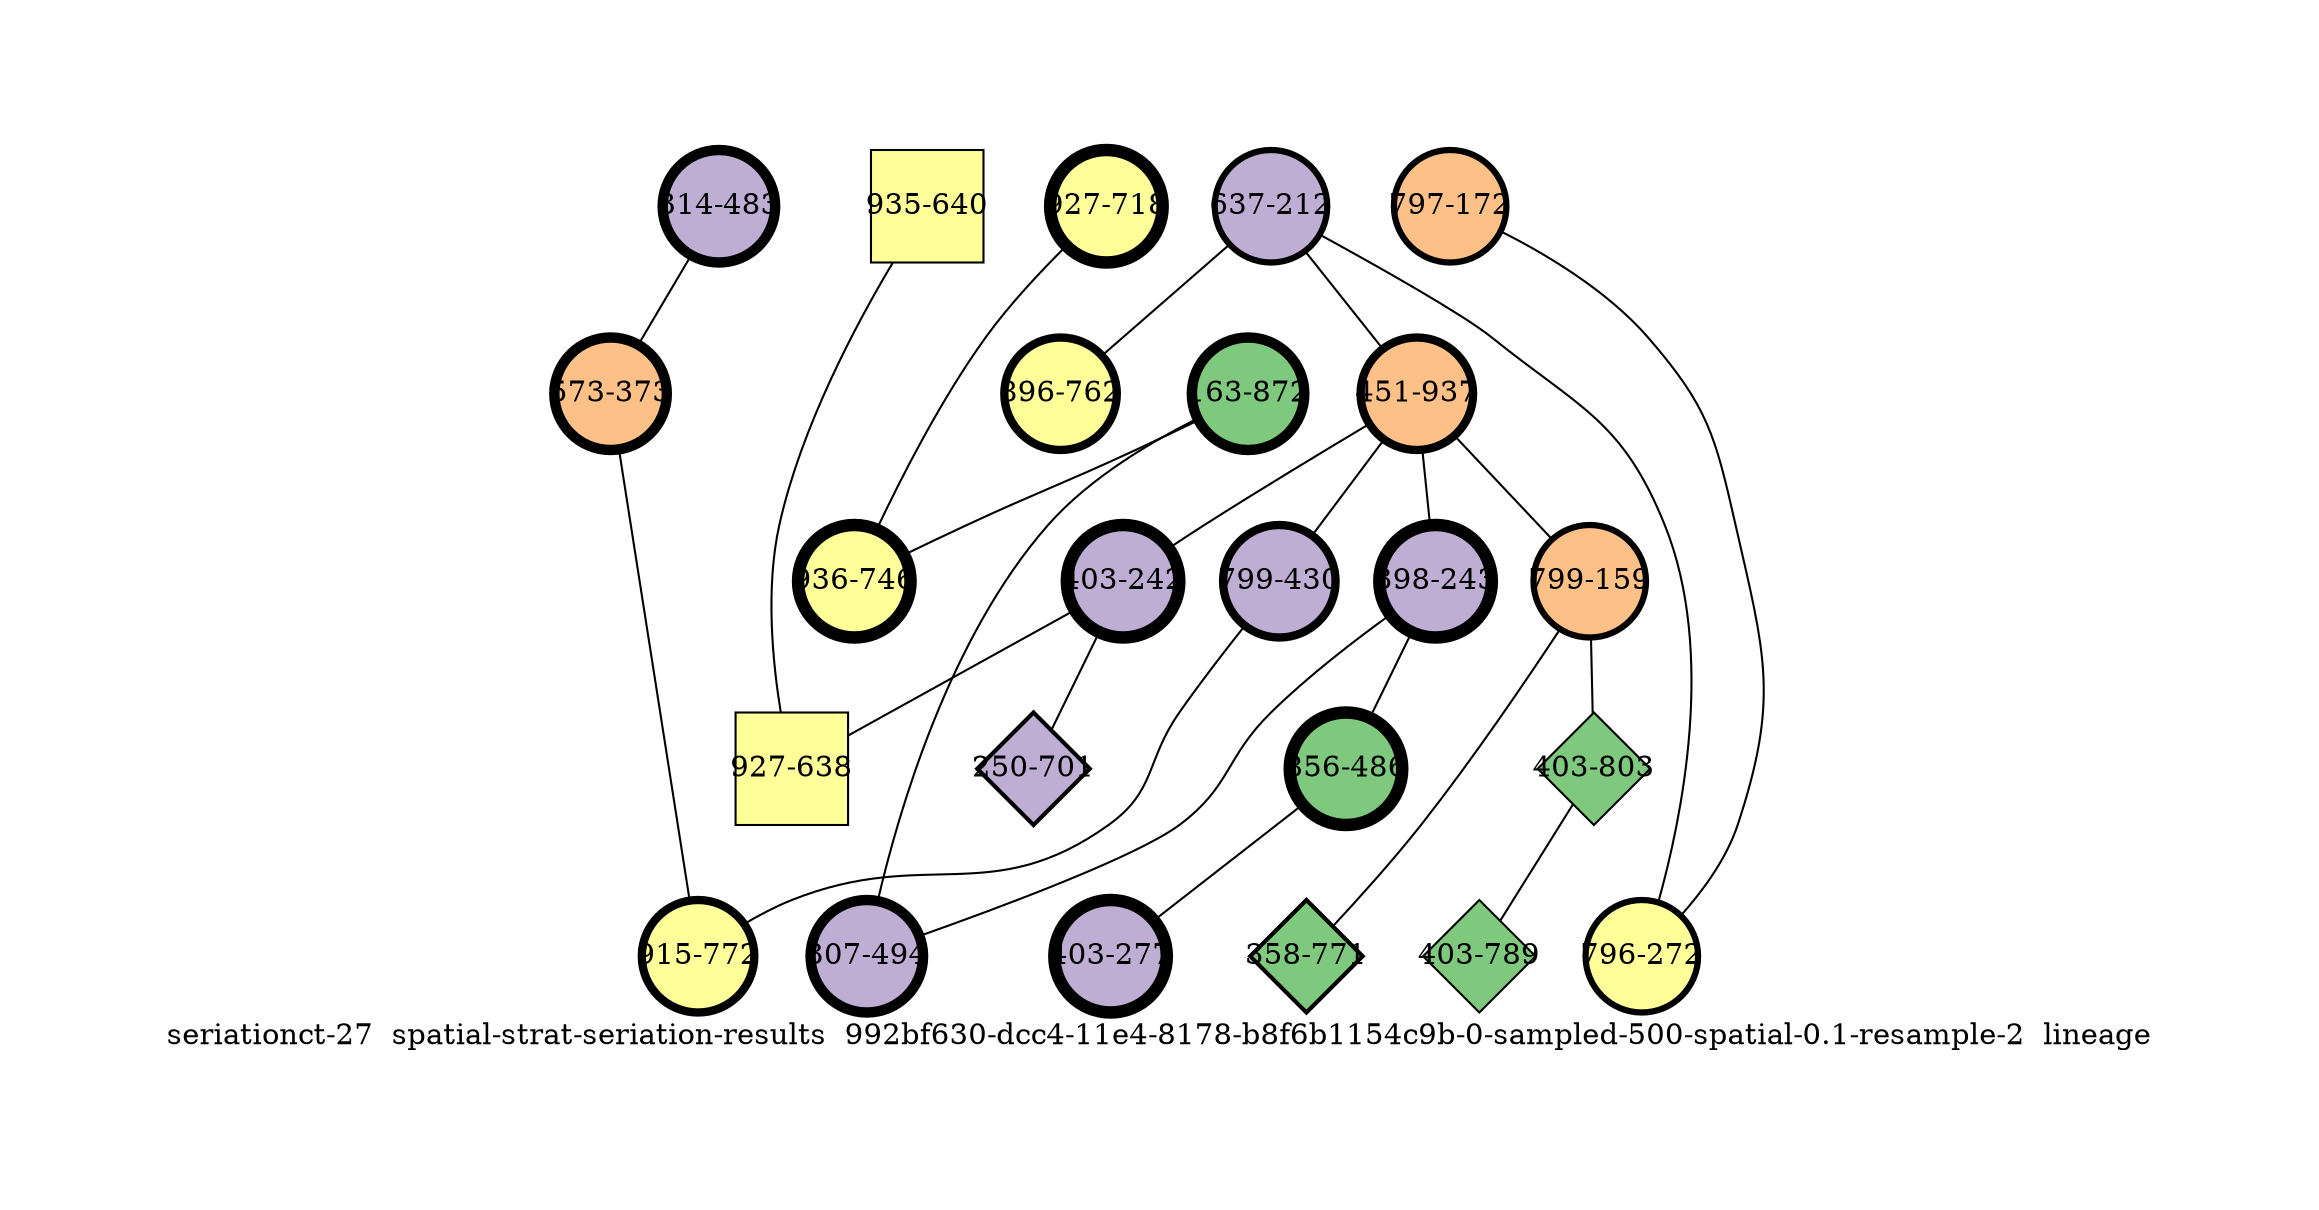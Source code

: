 strict graph "seriationct-27  spatial-strat-seriation-results  992bf630-dcc4-11e4-8178-b8f6b1154c9b-0-sampled-500-spatial-0.1-resample-2  lineage" {
labelloc=b;
ratio=auto;
pad="1.0";
label="seriationct-27  spatial-strat-seriation-results  992bf630-dcc4-11e4-8178-b8f6b1154c9b-0-sampled-500-spatial-0.1-resample-2  lineage";
node [width="0.75", style=filled, fixedsize=true, height="0.75", shape=circle, label=""];
0 [xCoordinate="872.0", appears_in_slice=5, yCoordinate="163.0", colorscheme=accent6, lineage_id=0, short_label="163-872", label="163-872", shape=circle, cluster_id=0, fillcolor=1, size="500.0", id=0, penwidth="5.0"];
1 [xCoordinate="212.0", appears_in_slice=3, yCoordinate="637.0", colorscheme=accent6, lineage_id=0, short_label="637-212", label="637-212", shape=circle, cluster_id=1, fillcolor=2, size="500.0", id=1, penwidth="3.0"];
2 [xCoordinate="937.0", appears_in_slice=4, yCoordinate="451.0", colorscheme=accent6, lineage_id=0, short_label="451-937", label="451-937", shape=circle, cluster_id=2, fillcolor=3, size="500.0", id=2, penwidth="4.0"];
3 [xCoordinate="172.0", appears_in_slice=3, yCoordinate="797.0", colorscheme=accent6, lineage_id=0, short_label="797-172", label="797-172", shape=circle, cluster_id=2, fillcolor=3, size="500.0", id=3, penwidth="3.0"];
4 [xCoordinate="159.0", appears_in_slice=3, yCoordinate="799.0", colorscheme=accent6, lineage_id=0, short_label="799-159", label="799-159", shape=circle, cluster_id=2, fillcolor=3, size="500.0", id=4, penwidth="3.0"];
5 [xCoordinate="803.0", appears_in_slice=1, yCoordinate="403.0", colorscheme=accent6, lineage_id=2, short_label="403-803", label="403-803", shape=diamond, cluster_id=0, fillcolor=1, size="500.0", id=5, penwidth="1.0"];
6 [xCoordinate="243.0", appears_in_slice=6, yCoordinate="398.0", colorscheme=accent6, lineage_id=0, short_label="398-243", label="398-243", shape=circle, cluster_id=1, fillcolor=2, size="500.0", id=6, penwidth="6.0"];
7 [xCoordinate="771.0", appears_in_slice=2, yCoordinate="358.0", colorscheme=accent6, lineage_id=2, short_label="358-771", label="358-771", shape=diamond, cluster_id=0, fillcolor=1, size="500.0", id=7, penwidth="2.0"];
8 [xCoordinate="494.0", appears_in_slice=5, yCoordinate="307.0", colorscheme=accent6, lineage_id=0, short_label="307-494", label="307-494", shape=circle, cluster_id=1, fillcolor=2, size="500.0", id=8, penwidth="5.0"];
9 [xCoordinate="483.0", appears_in_slice=5, yCoordinate="314.0", colorscheme=accent6, lineage_id=0, short_label="314-483", label="314-483", shape=circle, cluster_id=1, fillcolor=2, size="500.0", id=9, penwidth="5.0"];
10 [xCoordinate="430.0", appears_in_slice=4, yCoordinate="799.0", colorscheme=accent6, lineage_id=0, short_label="799-430", label="799-430", shape=circle, cluster_id=1, fillcolor=2, size="500.0", id=10, penwidth="4.0"];
11 [xCoordinate="272.0", appears_in_slice=3, yCoordinate="796.0", colorscheme=accent6, lineage_id=0, short_label="796-272", label="796-272", shape=circle, cluster_id=3, fillcolor=4, size="500.0", id=11, penwidth="3.0"];
12 [xCoordinate="486.0", appears_in_slice=6, yCoordinate="856.0", colorscheme=accent6, lineage_id=0, short_label="856-486", label="856-486", shape=circle, cluster_id=0, fillcolor=1, size="500.0", id=12, penwidth="6.0"];
13 [xCoordinate="373.0", appears_in_slice=5, yCoordinate="573.0", colorscheme=accent6, lineage_id=0, short_label="573-373", label="573-373", shape=circle, cluster_id=2, fillcolor=3, size="500.0", id=13, penwidth="5.0"];
14 [xCoordinate="242.0", appears_in_slice=6, yCoordinate="403.0", colorscheme=accent6, lineage_id=0, short_label="403-242", label="403-242", shape=circle, cluster_id=1, fillcolor=2, size="500.0", id=22, penwidth="6.0"];
15 [xCoordinate="701.0", appears_in_slice=2, yCoordinate="250.0", colorscheme=accent6, lineage_id=2, short_label="250-701", label="250-701", shape=diamond, cluster_id=1, fillcolor=2, size="500.0", id=15, penwidth="2.0"];
16 [xCoordinate="789.0", appears_in_slice=1, yCoordinate="403.0", colorscheme=accent6, lineage_id=2, short_label="403-789", label="403-789", shape=diamond, cluster_id=0, fillcolor=1, size="500.0", id=16, penwidth="1.0"];
17 [xCoordinate="718.0", appears_in_slice=6, yCoordinate="927.0", colorscheme=accent6, lineage_id=0, short_label="927-718", label="927-718", shape=circle, cluster_id=3, fillcolor=4, size="500.0", id=17, penwidth="6.0"];
18 [xCoordinate="772.0", appears_in_slice=4, yCoordinate="915.0", colorscheme=accent6, lineage_id=0, short_label="915-772", label="915-772", shape=circle, cluster_id=3, fillcolor=4, size="500.0", id=18, penwidth="4.0"];
19 [xCoordinate="762.0", appears_in_slice=4, yCoordinate="896.0", colorscheme=accent6, lineage_id=0, short_label="896-762", label="896-762", shape=circle, cluster_id=3, fillcolor=4, size="500.0", id=19, penwidth="4.0"];
20 [xCoordinate="640.0", appears_in_slice=1, yCoordinate="935.0", colorscheme=accent6, lineage_id=1, short_label="935-640", label="935-640", shape=square, cluster_id=3, fillcolor=4, size="500.0", id=20, penwidth="1.0"];
21 [xCoordinate="638.0", appears_in_slice=1, yCoordinate="927.0", colorscheme=accent6, lineage_id=1, short_label="927-638", label="927-638", shape=square, cluster_id=3, fillcolor=4, size="500.0", id=21, penwidth="1.0"];
22 [xCoordinate="746.0", appears_in_slice=6, yCoordinate="936.0", colorscheme=accent6, lineage_id=0, short_label="936-746", label="936-746", shape=circle, cluster_id=3, fillcolor=4, size="500.0", id=14, penwidth="6.0"];
23 [xCoordinate="277.0", appears_in_slice=6, yCoordinate="403.0", colorscheme=accent6, lineage_id=0, short_label="403-277", label="403-277", shape=circle, cluster_id=1, fillcolor=2, size="500.0", id=23, penwidth="6.0"];
0 -- 8  [inverseweight="21.3980246255", weight="0.0467332857822"];
0 -- 22  [inverseweight="3.10660894668", weight="0.32189439262"];
1 -- 11  [inverseweight="1.35703324652", weight="0.736901621657"];
1 -- 2  [inverseweight="2.12694718091", weight="0.470157420446"];
1 -- 19  [inverseweight="4.47106302861", weight="0.223660456943"];
2 -- 10  [inverseweight="1.9017869217", weight="0.525821262408"];
2 -- 4  [inverseweight="2.91675376548", weight="0.342846904609"];
2 -- 14  [inverseweight="1.76701613063", weight="0.565925790188"];
2 -- 6  [inverseweight="1.81963811142", weight="0.549559823859"];
3 -- 11  [inverseweight="20.6196524711", weight="0.0484974226119"];
4 -- 5  [inverseweight="4.25197124561", weight="0.235185033537"];
4 -- 7  [inverseweight="5.94564367693", weight="0.168190368333"];
5 -- 16  [inverseweight="14.2105105701", weight="0.070370448343"];
6 -- 8  [inverseweight="1.84908915961", weight="0.540806804691"];
6 -- 12  [inverseweight="1.6680758593", weight="0.599493119227"];
9 -- 13  [inverseweight="49.0290337845", weight="0.0203960780544"];
10 -- 18  [inverseweight="28.8675134595", weight="0.0346410161514"];
12 -- 23  [inverseweight="5.59997849612", weight="0.178572114284"];
13 -- 18  [inverseweight="2.48623945119", weight="0.402213873455"];
14 -- 21  [inverseweight="1.24452061512", weight="0.803522246114"];
14 -- 15  [inverseweight="1.22281191071", weight="0.817787258399"];
17 -- 22  [inverseweight="23.2119172721", weight="0.0430813184571"];
20 -- 21  [inverseweight="11.6247638744", weight="0.0860232526704"];
}
